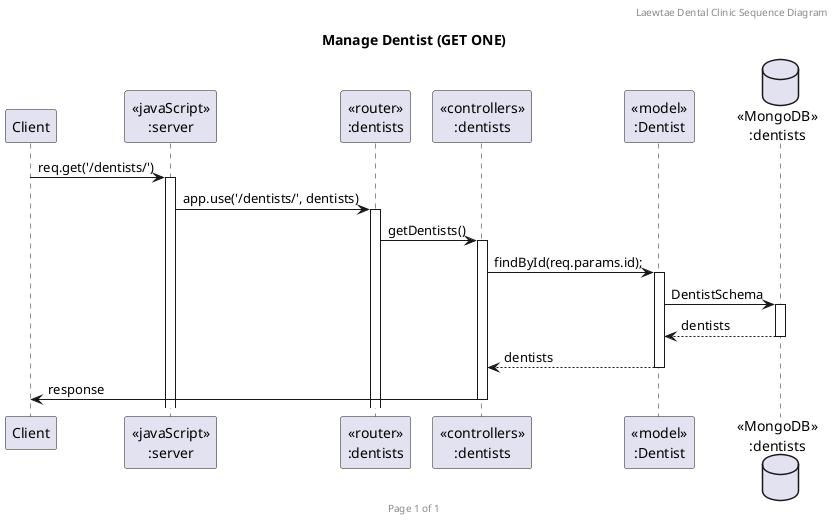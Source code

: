 @startuml Manage Dentist (GET ONE)

header Laewtae Dental Clinic Sequence Diagram
footer Page %page% of %lastpage%
title "Manage Dentist (GET ONE)"

participant "Client" as client
participant "<<javaScript>>\n:server" as server
participant "<<router>>\n:dentists" as routerDentists
participant "<<controllers>>\n:dentists" as controllersDentists
participant "<<model>>\n:Dentist" as modelDentist
database "<<MongoDB>>\n:dentists" as DentistsDatabase

client->server ++:req.get('/dentists/')
server->routerDentists ++:app.use('/dentists/', dentists)

routerDentists -> controllersDentists ++:getDentists()
controllersDentists->modelDentist ++:findById(req.params.id);
modelDentist ->DentistsDatabase ++: DentistSchema
DentistsDatabase --> modelDentist --: dentists
controllersDentists <-- modelDentist --: dentists
client <- controllersDentists --:response

@enduml
